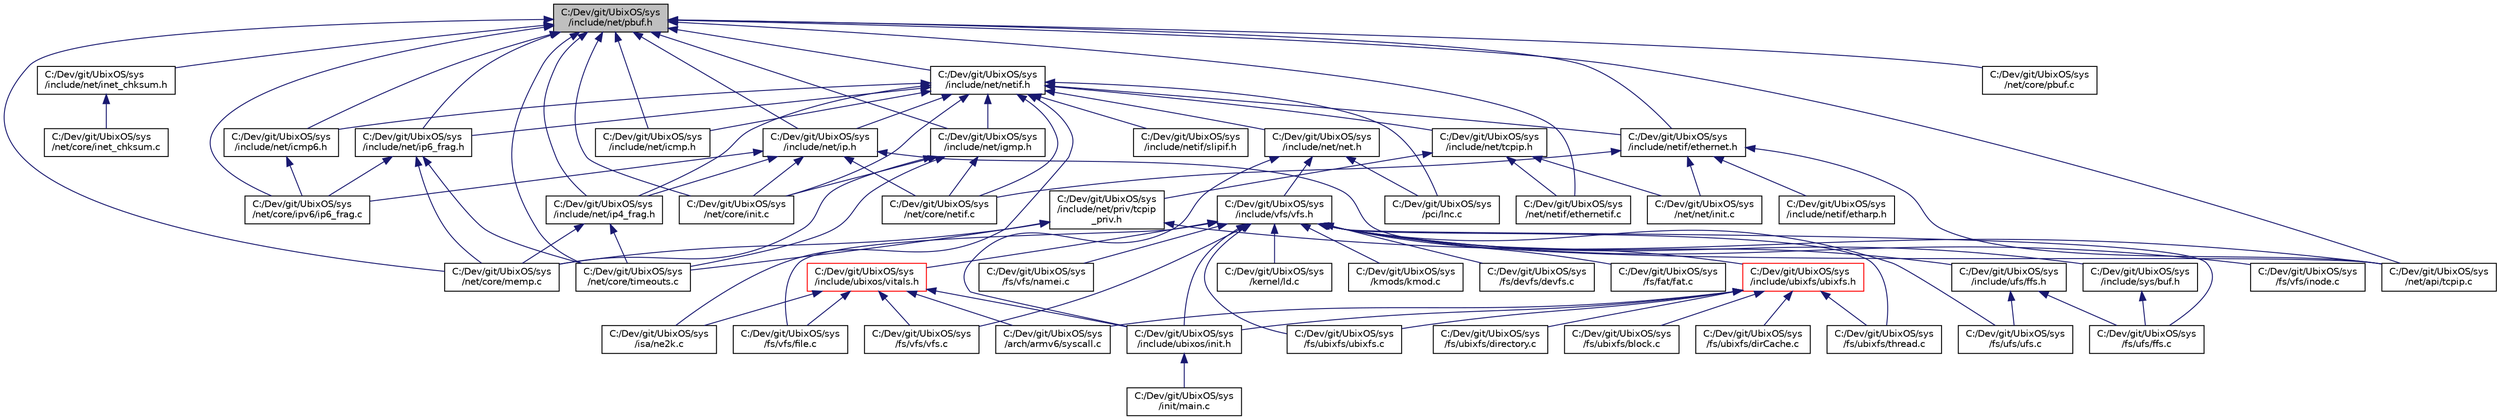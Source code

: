 digraph "C:/Dev/git/UbixOS/sys/include/net/pbuf.h"
{
 // LATEX_PDF_SIZE
  edge [fontname="Helvetica",fontsize="10",labelfontname="Helvetica",labelfontsize="10"];
  node [fontname="Helvetica",fontsize="10",shape=record];
  Node1 [label="C:/Dev/git/UbixOS/sys\l/include/net/pbuf.h",height=0.2,width=0.4,color="black", fillcolor="grey75", style="filled", fontcolor="black",tooltip=" "];
  Node1 -> Node2 [dir="back",color="midnightblue",fontsize="10",style="solid",fontname="Helvetica"];
  Node2 [label="C:/Dev/git/UbixOS/sys\l/include/net/icmp.h",height=0.2,width=0.4,color="black", fillcolor="white", style="filled",URL="$icmp_8h.html",tooltip=" "];
  Node1 -> Node3 [dir="back",color="midnightblue",fontsize="10",style="solid",fontname="Helvetica"];
  Node3 [label="C:/Dev/git/UbixOS/sys\l/include/net/icmp6.h",height=0.2,width=0.4,color="black", fillcolor="white", style="filled",URL="$icmp6_8h.html",tooltip=" "];
  Node3 -> Node4 [dir="back",color="midnightblue",fontsize="10",style="solid",fontname="Helvetica"];
  Node4 [label="C:/Dev/git/UbixOS/sys\l/net/core/ipv6/ip6_frag.c",height=0.2,width=0.4,color="black", fillcolor="white", style="filled",URL="$ip6__frag_8c.html",tooltip=" "];
  Node1 -> Node5 [dir="back",color="midnightblue",fontsize="10",style="solid",fontname="Helvetica"];
  Node5 [label="C:/Dev/git/UbixOS/sys\l/include/net/igmp.h",height=0.2,width=0.4,color="black", fillcolor="white", style="filled",URL="$igmp_8h.html",tooltip=" "];
  Node5 -> Node6 [dir="back",color="midnightblue",fontsize="10",style="solid",fontname="Helvetica"];
  Node6 [label="C:/Dev/git/UbixOS/sys\l/net/core/init.c",height=0.2,width=0.4,color="black", fillcolor="white", style="filled",URL="$core_2init_8c.html",tooltip=" "];
  Node5 -> Node7 [dir="back",color="midnightblue",fontsize="10",style="solid",fontname="Helvetica"];
  Node7 [label="C:/Dev/git/UbixOS/sys\l/net/core/memp.c",height=0.2,width=0.4,color="black", fillcolor="white", style="filled",URL="$memp_8c.html",tooltip=" "];
  Node5 -> Node8 [dir="back",color="midnightblue",fontsize="10",style="solid",fontname="Helvetica"];
  Node8 [label="C:/Dev/git/UbixOS/sys\l/net/core/netif.c",height=0.2,width=0.4,color="black", fillcolor="white", style="filled",URL="$netif_8c.html",tooltip=" "];
  Node5 -> Node9 [dir="back",color="midnightblue",fontsize="10",style="solid",fontname="Helvetica"];
  Node9 [label="C:/Dev/git/UbixOS/sys\l/net/core/timeouts.c",height=0.2,width=0.4,color="black", fillcolor="white", style="filled",URL="$timeouts_8c.html",tooltip=" "];
  Node1 -> Node10 [dir="back",color="midnightblue",fontsize="10",style="solid",fontname="Helvetica"];
  Node10 [label="C:/Dev/git/UbixOS/sys\l/include/net/inet_chksum.h",height=0.2,width=0.4,color="black", fillcolor="white", style="filled",URL="$inet__chksum_8h.html",tooltip=" "];
  Node10 -> Node11 [dir="back",color="midnightblue",fontsize="10",style="solid",fontname="Helvetica"];
  Node11 [label="C:/Dev/git/UbixOS/sys\l/net/core/inet_chksum.c",height=0.2,width=0.4,color="black", fillcolor="white", style="filled",URL="$inet__chksum_8c.html",tooltip=" "];
  Node1 -> Node12 [dir="back",color="midnightblue",fontsize="10",style="solid",fontname="Helvetica"];
  Node12 [label="C:/Dev/git/UbixOS/sys\l/include/net/ip.h",height=0.2,width=0.4,color="black", fillcolor="white", style="filled",URL="$ip_8h.html",tooltip=" "];
  Node12 -> Node13 [dir="back",color="midnightblue",fontsize="10",style="solid",fontname="Helvetica"];
  Node13 [label="C:/Dev/git/UbixOS/sys\l/include/net/ip4_frag.h",height=0.2,width=0.4,color="black", fillcolor="white", style="filled",URL="$ip4__frag_8h.html",tooltip=" "];
  Node13 -> Node7 [dir="back",color="midnightblue",fontsize="10",style="solid",fontname="Helvetica"];
  Node13 -> Node9 [dir="back",color="midnightblue",fontsize="10",style="solid",fontname="Helvetica"];
  Node12 -> Node14 [dir="back",color="midnightblue",fontsize="10",style="solid",fontname="Helvetica"];
  Node14 [label="C:/Dev/git/UbixOS/sys\l/net/api/tcpip.c",height=0.2,width=0.4,color="black", fillcolor="white", style="filled",URL="$tcpip_8c.html",tooltip=" "];
  Node12 -> Node6 [dir="back",color="midnightblue",fontsize="10",style="solid",fontname="Helvetica"];
  Node12 -> Node4 [dir="back",color="midnightblue",fontsize="10",style="solid",fontname="Helvetica"];
  Node12 -> Node8 [dir="back",color="midnightblue",fontsize="10",style="solid",fontname="Helvetica"];
  Node1 -> Node13 [dir="back",color="midnightblue",fontsize="10",style="solid",fontname="Helvetica"];
  Node1 -> Node15 [dir="back",color="midnightblue",fontsize="10",style="solid",fontname="Helvetica"];
  Node15 [label="C:/Dev/git/UbixOS/sys\l/include/net/ip6_frag.h",height=0.2,width=0.4,color="black", fillcolor="white", style="filled",URL="$ip6__frag_8h.html",tooltip=" "];
  Node15 -> Node4 [dir="back",color="midnightblue",fontsize="10",style="solid",fontname="Helvetica"];
  Node15 -> Node7 [dir="back",color="midnightblue",fontsize="10",style="solid",fontname="Helvetica"];
  Node15 -> Node9 [dir="back",color="midnightblue",fontsize="10",style="solid",fontname="Helvetica"];
  Node1 -> Node16 [dir="back",color="midnightblue",fontsize="10",style="solid",fontname="Helvetica"];
  Node16 [label="C:/Dev/git/UbixOS/sys\l/include/net/netif.h",height=0.2,width=0.4,color="black", fillcolor="white", style="filled",URL="$netif_8h.html",tooltip=" "];
  Node16 -> Node2 [dir="back",color="midnightblue",fontsize="10",style="solid",fontname="Helvetica"];
  Node16 -> Node3 [dir="back",color="midnightblue",fontsize="10",style="solid",fontname="Helvetica"];
  Node16 -> Node5 [dir="back",color="midnightblue",fontsize="10",style="solid",fontname="Helvetica"];
  Node16 -> Node12 [dir="back",color="midnightblue",fontsize="10",style="solid",fontname="Helvetica"];
  Node16 -> Node13 [dir="back",color="midnightblue",fontsize="10",style="solid",fontname="Helvetica"];
  Node16 -> Node15 [dir="back",color="midnightblue",fontsize="10",style="solid",fontname="Helvetica"];
  Node16 -> Node17 [dir="back",color="midnightblue",fontsize="10",style="solid",fontname="Helvetica"];
  Node17 [label="C:/Dev/git/UbixOS/sys\l/include/net/net.h",height=0.2,width=0.4,color="black", fillcolor="white", style="filled",URL="$net_8h.html",tooltip=" "];
  Node17 -> Node18 [dir="back",color="midnightblue",fontsize="10",style="solid",fontname="Helvetica"];
  Node18 [label="C:/Dev/git/UbixOS/sys\l/include/ubixos/init.h",height=0.2,width=0.4,color="black", fillcolor="white", style="filled",URL="$ubixos_2init_8h.html",tooltip=" "];
  Node18 -> Node19 [dir="back",color="midnightblue",fontsize="10",style="solid",fontname="Helvetica"];
  Node19 [label="C:/Dev/git/UbixOS/sys\l/init/main.c",height=0.2,width=0.4,color="black", fillcolor="white", style="filled",URL="$main_8c.html",tooltip=" "];
  Node17 -> Node20 [dir="back",color="midnightblue",fontsize="10",style="solid",fontname="Helvetica"];
  Node20 [label="C:/Dev/git/UbixOS/sys\l/include/vfs/vfs.h",height=0.2,width=0.4,color="black", fillcolor="white", style="filled",URL="$include_2vfs_2vfs_8h.html",tooltip=" "];
  Node20 -> Node21 [dir="back",color="midnightblue",fontsize="10",style="solid",fontname="Helvetica"];
  Node21 [label="C:/Dev/git/UbixOS/sys\l/fs/devfs/devfs.c",height=0.2,width=0.4,color="black", fillcolor="white", style="filled",URL="$devfs_8c.html",tooltip=" "];
  Node20 -> Node22 [dir="back",color="midnightblue",fontsize="10",style="solid",fontname="Helvetica"];
  Node22 [label="C:/Dev/git/UbixOS/sys\l/fs/fat/fat.c",height=0.2,width=0.4,color="black", fillcolor="white", style="filled",URL="$fat_8c.html",tooltip=" "];
  Node20 -> Node23 [dir="back",color="midnightblue",fontsize="10",style="solid",fontname="Helvetica"];
  Node23 [label="C:/Dev/git/UbixOS/sys\l/fs/ubixfs/thread.c",height=0.2,width=0.4,color="black", fillcolor="white", style="filled",URL="$thread_8c.html",tooltip=" "];
  Node20 -> Node24 [dir="back",color="midnightblue",fontsize="10",style="solid",fontname="Helvetica"];
  Node24 [label="C:/Dev/git/UbixOS/sys\l/fs/ubixfs/ubixfs.c",height=0.2,width=0.4,color="black", fillcolor="white", style="filled",URL="$ubixfs_8c.html",tooltip=" "];
  Node20 -> Node25 [dir="back",color="midnightblue",fontsize="10",style="solid",fontname="Helvetica"];
  Node25 [label="C:/Dev/git/UbixOS/sys\l/fs/ufs/ffs.c",height=0.2,width=0.4,color="black", fillcolor="white", style="filled",URL="$ffs_8c.html",tooltip=" "];
  Node20 -> Node26 [dir="back",color="midnightblue",fontsize="10",style="solid",fontname="Helvetica"];
  Node26 [label="C:/Dev/git/UbixOS/sys\l/fs/ufs/ufs.c",height=0.2,width=0.4,color="black", fillcolor="white", style="filled",URL="$ufs_8c.html",tooltip=" "];
  Node20 -> Node27 [dir="back",color="midnightblue",fontsize="10",style="solid",fontname="Helvetica"];
  Node27 [label="C:/Dev/git/UbixOS/sys\l/fs/vfs/file.c",height=0.2,width=0.4,color="black", fillcolor="white", style="filled",URL="$file_8c.html",tooltip=" "];
  Node20 -> Node28 [dir="back",color="midnightblue",fontsize="10",style="solid",fontname="Helvetica"];
  Node28 [label="C:/Dev/git/UbixOS/sys\l/fs/vfs/inode.c",height=0.2,width=0.4,color="black", fillcolor="white", style="filled",URL="$inode_8c.html",tooltip=" "];
  Node20 -> Node29 [dir="back",color="midnightblue",fontsize="10",style="solid",fontname="Helvetica"];
  Node29 [label="C:/Dev/git/UbixOS/sys\l/fs/vfs/namei.c",height=0.2,width=0.4,color="black", fillcolor="white", style="filled",URL="$namei_8c.html",tooltip=" "];
  Node20 -> Node30 [dir="back",color="midnightblue",fontsize="10",style="solid",fontname="Helvetica"];
  Node30 [label="C:/Dev/git/UbixOS/sys\l/fs/vfs/vfs.c",height=0.2,width=0.4,color="black", fillcolor="white", style="filled",URL="$vfs_8c.html",tooltip=" "];
  Node20 -> Node31 [dir="back",color="midnightblue",fontsize="10",style="solid",fontname="Helvetica"];
  Node31 [label="C:/Dev/git/UbixOS/sys\l/include/sys/buf.h",height=0.2,width=0.4,color="black", fillcolor="white", style="filled",URL="$buf_8h.html",tooltip=" "];
  Node31 -> Node25 [dir="back",color="midnightblue",fontsize="10",style="solid",fontname="Helvetica"];
  Node20 -> Node32 [dir="back",color="midnightblue",fontsize="10",style="solid",fontname="Helvetica"];
  Node32 [label="C:/Dev/git/UbixOS/sys\l/include/ubixfs/ubixfs.h",height=0.2,width=0.4,color="red", fillcolor="white", style="filled",URL="$include_2ubixfs_2ubixfs_8h.html",tooltip=" "];
  Node32 -> Node33 [dir="back",color="midnightblue",fontsize="10",style="solid",fontname="Helvetica"];
  Node33 [label="C:/Dev/git/UbixOS/sys\l/arch/armv6/syscall.c",height=0.2,width=0.4,color="black", fillcolor="white", style="filled",URL="$arch_2armv6_2syscall_8c.html",tooltip=" "];
  Node32 -> Node34 [dir="back",color="midnightblue",fontsize="10",style="solid",fontname="Helvetica"];
  Node34 [label="C:/Dev/git/UbixOS/sys\l/fs/ubixfs/block.c",height=0.2,width=0.4,color="black", fillcolor="white", style="filled",URL="$block_8c.html",tooltip=" "];
  Node32 -> Node35 [dir="back",color="midnightblue",fontsize="10",style="solid",fontname="Helvetica"];
  Node35 [label="C:/Dev/git/UbixOS/sys\l/fs/ubixfs/dirCache.c",height=0.2,width=0.4,color="black", fillcolor="white", style="filled",URL="$dirCache_8c.html",tooltip=" "];
  Node32 -> Node36 [dir="back",color="midnightblue",fontsize="10",style="solid",fontname="Helvetica"];
  Node36 [label="C:/Dev/git/UbixOS/sys\l/fs/ubixfs/directory.c",height=0.2,width=0.4,color="black", fillcolor="white", style="filled",URL="$directory_8c.html",tooltip=" "];
  Node32 -> Node23 [dir="back",color="midnightblue",fontsize="10",style="solid",fontname="Helvetica"];
  Node32 -> Node24 [dir="back",color="midnightblue",fontsize="10",style="solid",fontname="Helvetica"];
  Node32 -> Node18 [dir="back",color="midnightblue",fontsize="10",style="solid",fontname="Helvetica"];
  Node20 -> Node18 [dir="back",color="midnightblue",fontsize="10",style="solid",fontname="Helvetica"];
  Node20 -> Node40 [dir="back",color="midnightblue",fontsize="10",style="solid",fontname="Helvetica"];
  Node40 [label="C:/Dev/git/UbixOS/sys\l/include/ubixos/vitals.h",height=0.2,width=0.4,color="red", fillcolor="white", style="filled",URL="$vitals_8h.html",tooltip=" "];
  Node40 -> Node33 [dir="back",color="midnightblue",fontsize="10",style="solid",fontname="Helvetica"];
  Node40 -> Node27 [dir="back",color="midnightblue",fontsize="10",style="solid",fontname="Helvetica"];
  Node40 -> Node30 [dir="back",color="midnightblue",fontsize="10",style="solid",fontname="Helvetica"];
  Node40 -> Node18 [dir="back",color="midnightblue",fontsize="10",style="solid",fontname="Helvetica"];
  Node40 -> Node47 [dir="back",color="midnightblue",fontsize="10",style="solid",fontname="Helvetica"];
  Node47 [label="C:/Dev/git/UbixOS/sys\l/isa/ne2k.c",height=0.2,width=0.4,color="black", fillcolor="white", style="filled",URL="$ne2k_8c.html",tooltip=" "];
  Node20 -> Node59 [dir="back",color="midnightblue",fontsize="10",style="solid",fontname="Helvetica"];
  Node59 [label="C:/Dev/git/UbixOS/sys\l/include/ufs/ffs.h",height=0.2,width=0.4,color="black", fillcolor="white", style="filled",URL="$ffs_8h.html",tooltip=" "];
  Node59 -> Node25 [dir="back",color="midnightblue",fontsize="10",style="solid",fontname="Helvetica"];
  Node59 -> Node26 [dir="back",color="midnightblue",fontsize="10",style="solid",fontname="Helvetica"];
  Node20 -> Node60 [dir="back",color="midnightblue",fontsize="10",style="solid",fontname="Helvetica"];
  Node60 [label="C:/Dev/git/UbixOS/sys\l/kernel/ld.c",height=0.2,width=0.4,color="black", fillcolor="white", style="filled",URL="$ld_8c.html",tooltip=" "];
  Node20 -> Node61 [dir="back",color="midnightblue",fontsize="10",style="solid",fontname="Helvetica"];
  Node61 [label="C:/Dev/git/UbixOS/sys\l/kmods/kmod.c",height=0.2,width=0.4,color="black", fillcolor="white", style="filled",URL="$kmod_8c.html",tooltip=" "];
  Node17 -> Node62 [dir="back",color="midnightblue",fontsize="10",style="solid",fontname="Helvetica"];
  Node62 [label="C:/Dev/git/UbixOS/sys\l/pci/lnc.c",height=0.2,width=0.4,color="black", fillcolor="white", style="filled",URL="$lnc_8c.html",tooltip=" "];
  Node16 -> Node63 [dir="back",color="midnightblue",fontsize="10",style="solid",fontname="Helvetica"];
  Node63 [label="C:/Dev/git/UbixOS/sys\l/include/net/tcpip.h",height=0.2,width=0.4,color="black", fillcolor="white", style="filled",URL="$tcpip_8h.html",tooltip=" "];
  Node63 -> Node64 [dir="back",color="midnightblue",fontsize="10",style="solid",fontname="Helvetica"];
  Node64 [label="C:/Dev/git/UbixOS/sys\l/include/net/priv/tcpip\l_priv.h",height=0.2,width=0.4,color="black", fillcolor="white", style="filled",URL="$tcpip__priv_8h.html",tooltip=" "];
  Node64 -> Node14 [dir="back",color="midnightblue",fontsize="10",style="solid",fontname="Helvetica"];
  Node64 -> Node7 [dir="back",color="midnightblue",fontsize="10",style="solid",fontname="Helvetica"];
  Node64 -> Node9 [dir="back",color="midnightblue",fontsize="10",style="solid",fontname="Helvetica"];
  Node63 -> Node65 [dir="back",color="midnightblue",fontsize="10",style="solid",fontname="Helvetica"];
  Node65 [label="C:/Dev/git/UbixOS/sys\l/net/net/init.c",height=0.2,width=0.4,color="black", fillcolor="white", style="filled",URL="$net_2init_8c.html",tooltip=" "];
  Node63 -> Node66 [dir="back",color="midnightblue",fontsize="10",style="solid",fontname="Helvetica"];
  Node66 [label="C:/Dev/git/UbixOS/sys\l/net/netif/ethernetif.c",height=0.2,width=0.4,color="black", fillcolor="white", style="filled",URL="$ethernetif_8c.html",tooltip=" "];
  Node16 -> Node67 [dir="back",color="midnightblue",fontsize="10",style="solid",fontname="Helvetica"];
  Node67 [label="C:/Dev/git/UbixOS/sys\l/include/netif/ethernet.h",height=0.2,width=0.4,color="black", fillcolor="white", style="filled",URL="$f_2ethernet_8h.html",tooltip=" "];
  Node67 -> Node68 [dir="back",color="midnightblue",fontsize="10",style="solid",fontname="Helvetica"];
  Node68 [label="C:/Dev/git/UbixOS/sys\l/include/netif/etharp.h",height=0.2,width=0.4,color="black", fillcolor="white", style="filled",URL="$f_2etharp_8h.html",tooltip=" "];
  Node67 -> Node14 [dir="back",color="midnightblue",fontsize="10",style="solid",fontname="Helvetica"];
  Node67 -> Node8 [dir="back",color="midnightblue",fontsize="10",style="solid",fontname="Helvetica"];
  Node67 -> Node65 [dir="back",color="midnightblue",fontsize="10",style="solid",fontname="Helvetica"];
  Node16 -> Node69 [dir="back",color="midnightblue",fontsize="10",style="solid",fontname="Helvetica"];
  Node69 [label="C:/Dev/git/UbixOS/sys\l/include/netif/slipif.h",height=0.2,width=0.4,color="black", fillcolor="white", style="filled",URL="$slipif_8h.html",tooltip=" "];
  Node16 -> Node47 [dir="back",color="midnightblue",fontsize="10",style="solid",fontname="Helvetica"];
  Node16 -> Node6 [dir="back",color="midnightblue",fontsize="10",style="solid",fontname="Helvetica"];
  Node16 -> Node8 [dir="back",color="midnightblue",fontsize="10",style="solid",fontname="Helvetica"];
  Node16 -> Node62 [dir="back",color="midnightblue",fontsize="10",style="solid",fontname="Helvetica"];
  Node1 -> Node67 [dir="back",color="midnightblue",fontsize="10",style="solid",fontname="Helvetica"];
  Node1 -> Node14 [dir="back",color="midnightblue",fontsize="10",style="solid",fontname="Helvetica"];
  Node1 -> Node6 [dir="back",color="midnightblue",fontsize="10",style="solid",fontname="Helvetica"];
  Node1 -> Node4 [dir="back",color="midnightblue",fontsize="10",style="solid",fontname="Helvetica"];
  Node1 -> Node7 [dir="back",color="midnightblue",fontsize="10",style="solid",fontname="Helvetica"];
  Node1 -> Node70 [dir="back",color="midnightblue",fontsize="10",style="solid",fontname="Helvetica"];
  Node70 [label="C:/Dev/git/UbixOS/sys\l/net/core/pbuf.c",height=0.2,width=0.4,color="black", fillcolor="white", style="filled",URL="$pbuf_8c.html",tooltip=" "];
  Node1 -> Node9 [dir="back",color="midnightblue",fontsize="10",style="solid",fontname="Helvetica"];
  Node1 -> Node66 [dir="back",color="midnightblue",fontsize="10",style="solid",fontname="Helvetica"];
}
